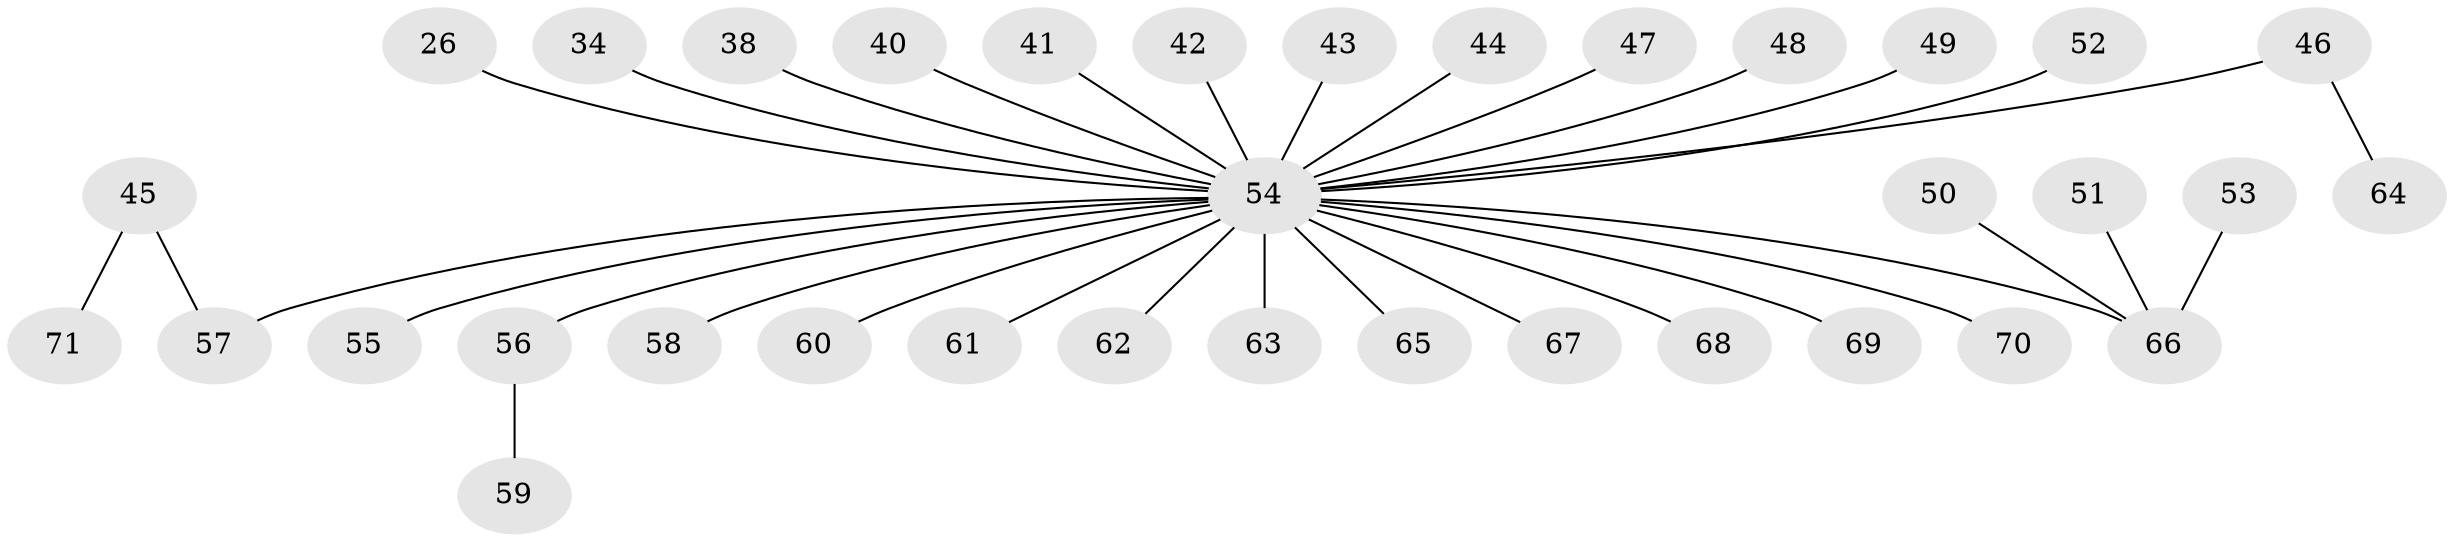 // original degree distribution, {6: 0.028169014084507043, 3: 0.11267605633802817, 8: 0.014084507042253521, 2: 0.18309859154929578, 5: 0.028169014084507043, 1: 0.5633802816901409, 4: 0.07042253521126761}
// Generated by graph-tools (version 1.1) at 2025/53/03/09/25 04:53:50]
// undirected, 35 vertices, 34 edges
graph export_dot {
graph [start="1"]
  node [color=gray90,style=filled];
  26;
  34;
  38;
  40;
  41;
  42;
  43;
  44 [super="+39"];
  45;
  46;
  47;
  48;
  49 [super="+18"];
  50;
  51;
  52;
  53;
  54 [super="+21+20+28+7+10+17+29+32+27+35+30+36+33+22"];
  55;
  56;
  57 [super="+23"];
  58;
  59;
  60;
  61;
  62;
  63;
  64;
  65;
  66 [super="+37"];
  67;
  68;
  69;
  70;
  71;
  26 -- 54;
  34 -- 54;
  38 -- 54;
  40 -- 54;
  41 -- 54;
  42 -- 54;
  43 -- 54;
  44 -- 54;
  45 -- 71;
  45 -- 57;
  46 -- 64;
  46 -- 54;
  47 -- 54;
  48 -- 54;
  49 -- 54;
  50 -- 66;
  51 -- 66;
  52 -- 54;
  53 -- 66;
  54 -- 63;
  54 -- 65;
  54 -- 57;
  54 -- 67;
  54 -- 68;
  54 -- 70;
  54 -- 56;
  54 -- 60;
  54 -- 55;
  54 -- 58;
  54 -- 62;
  54 -- 61;
  54 -- 69;
  54 -- 66;
  56 -- 59;
}
